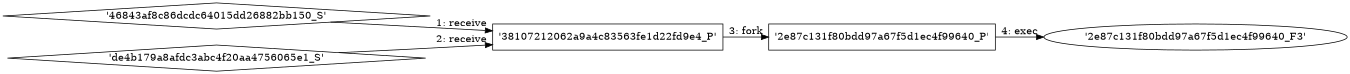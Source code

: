 digraph "D:\Learning\Paper\apt\基于CTI的攻击预警\Dataset\攻击图\ASGfromALLCTI\Vulnerability Spotlight Multiple Issues in Foxit PDF Reader.dot" {
rankdir="LR"
size="9"
fixedsize="false"
splines="true"
nodesep=0.3
ranksep=0
fontsize=10
overlap="scalexy"
engine= "neato"
	"'38107212062a9a4c83563fe1d22fd9e4_P'" [node_type=Process shape=box]
	"'46843af8c86dcdc64015dd26882bb150_S'" [node_type=Socket shape=diamond]
	"'46843af8c86dcdc64015dd26882bb150_S'" -> "'38107212062a9a4c83563fe1d22fd9e4_P'" [label="1: receive"]
	"'38107212062a9a4c83563fe1d22fd9e4_P'" [node_type=Process shape=box]
	"'de4b179a8afdc3abc4f20aa4756065e1_S'" [node_type=Socket shape=diamond]
	"'de4b179a8afdc3abc4f20aa4756065e1_S'" -> "'38107212062a9a4c83563fe1d22fd9e4_P'" [label="2: receive"]
	"'38107212062a9a4c83563fe1d22fd9e4_P'" [node_type=Process shape=box]
	"'2e87c131f80bdd97a67f5d1ec4f99640_P'" [node_type=Process shape=box]
	"'38107212062a9a4c83563fe1d22fd9e4_P'" -> "'2e87c131f80bdd97a67f5d1ec4f99640_P'" [label="3: fork"]
	"'2e87c131f80bdd97a67f5d1ec4f99640_P'" [node_type=Process shape=box]
	"'2e87c131f80bdd97a67f5d1ec4f99640_F3'" [node_type=File shape=ellipse]
	"'2e87c131f80bdd97a67f5d1ec4f99640_P'" -> "'2e87c131f80bdd97a67f5d1ec4f99640_F3'" [label="4: exec"]
}
